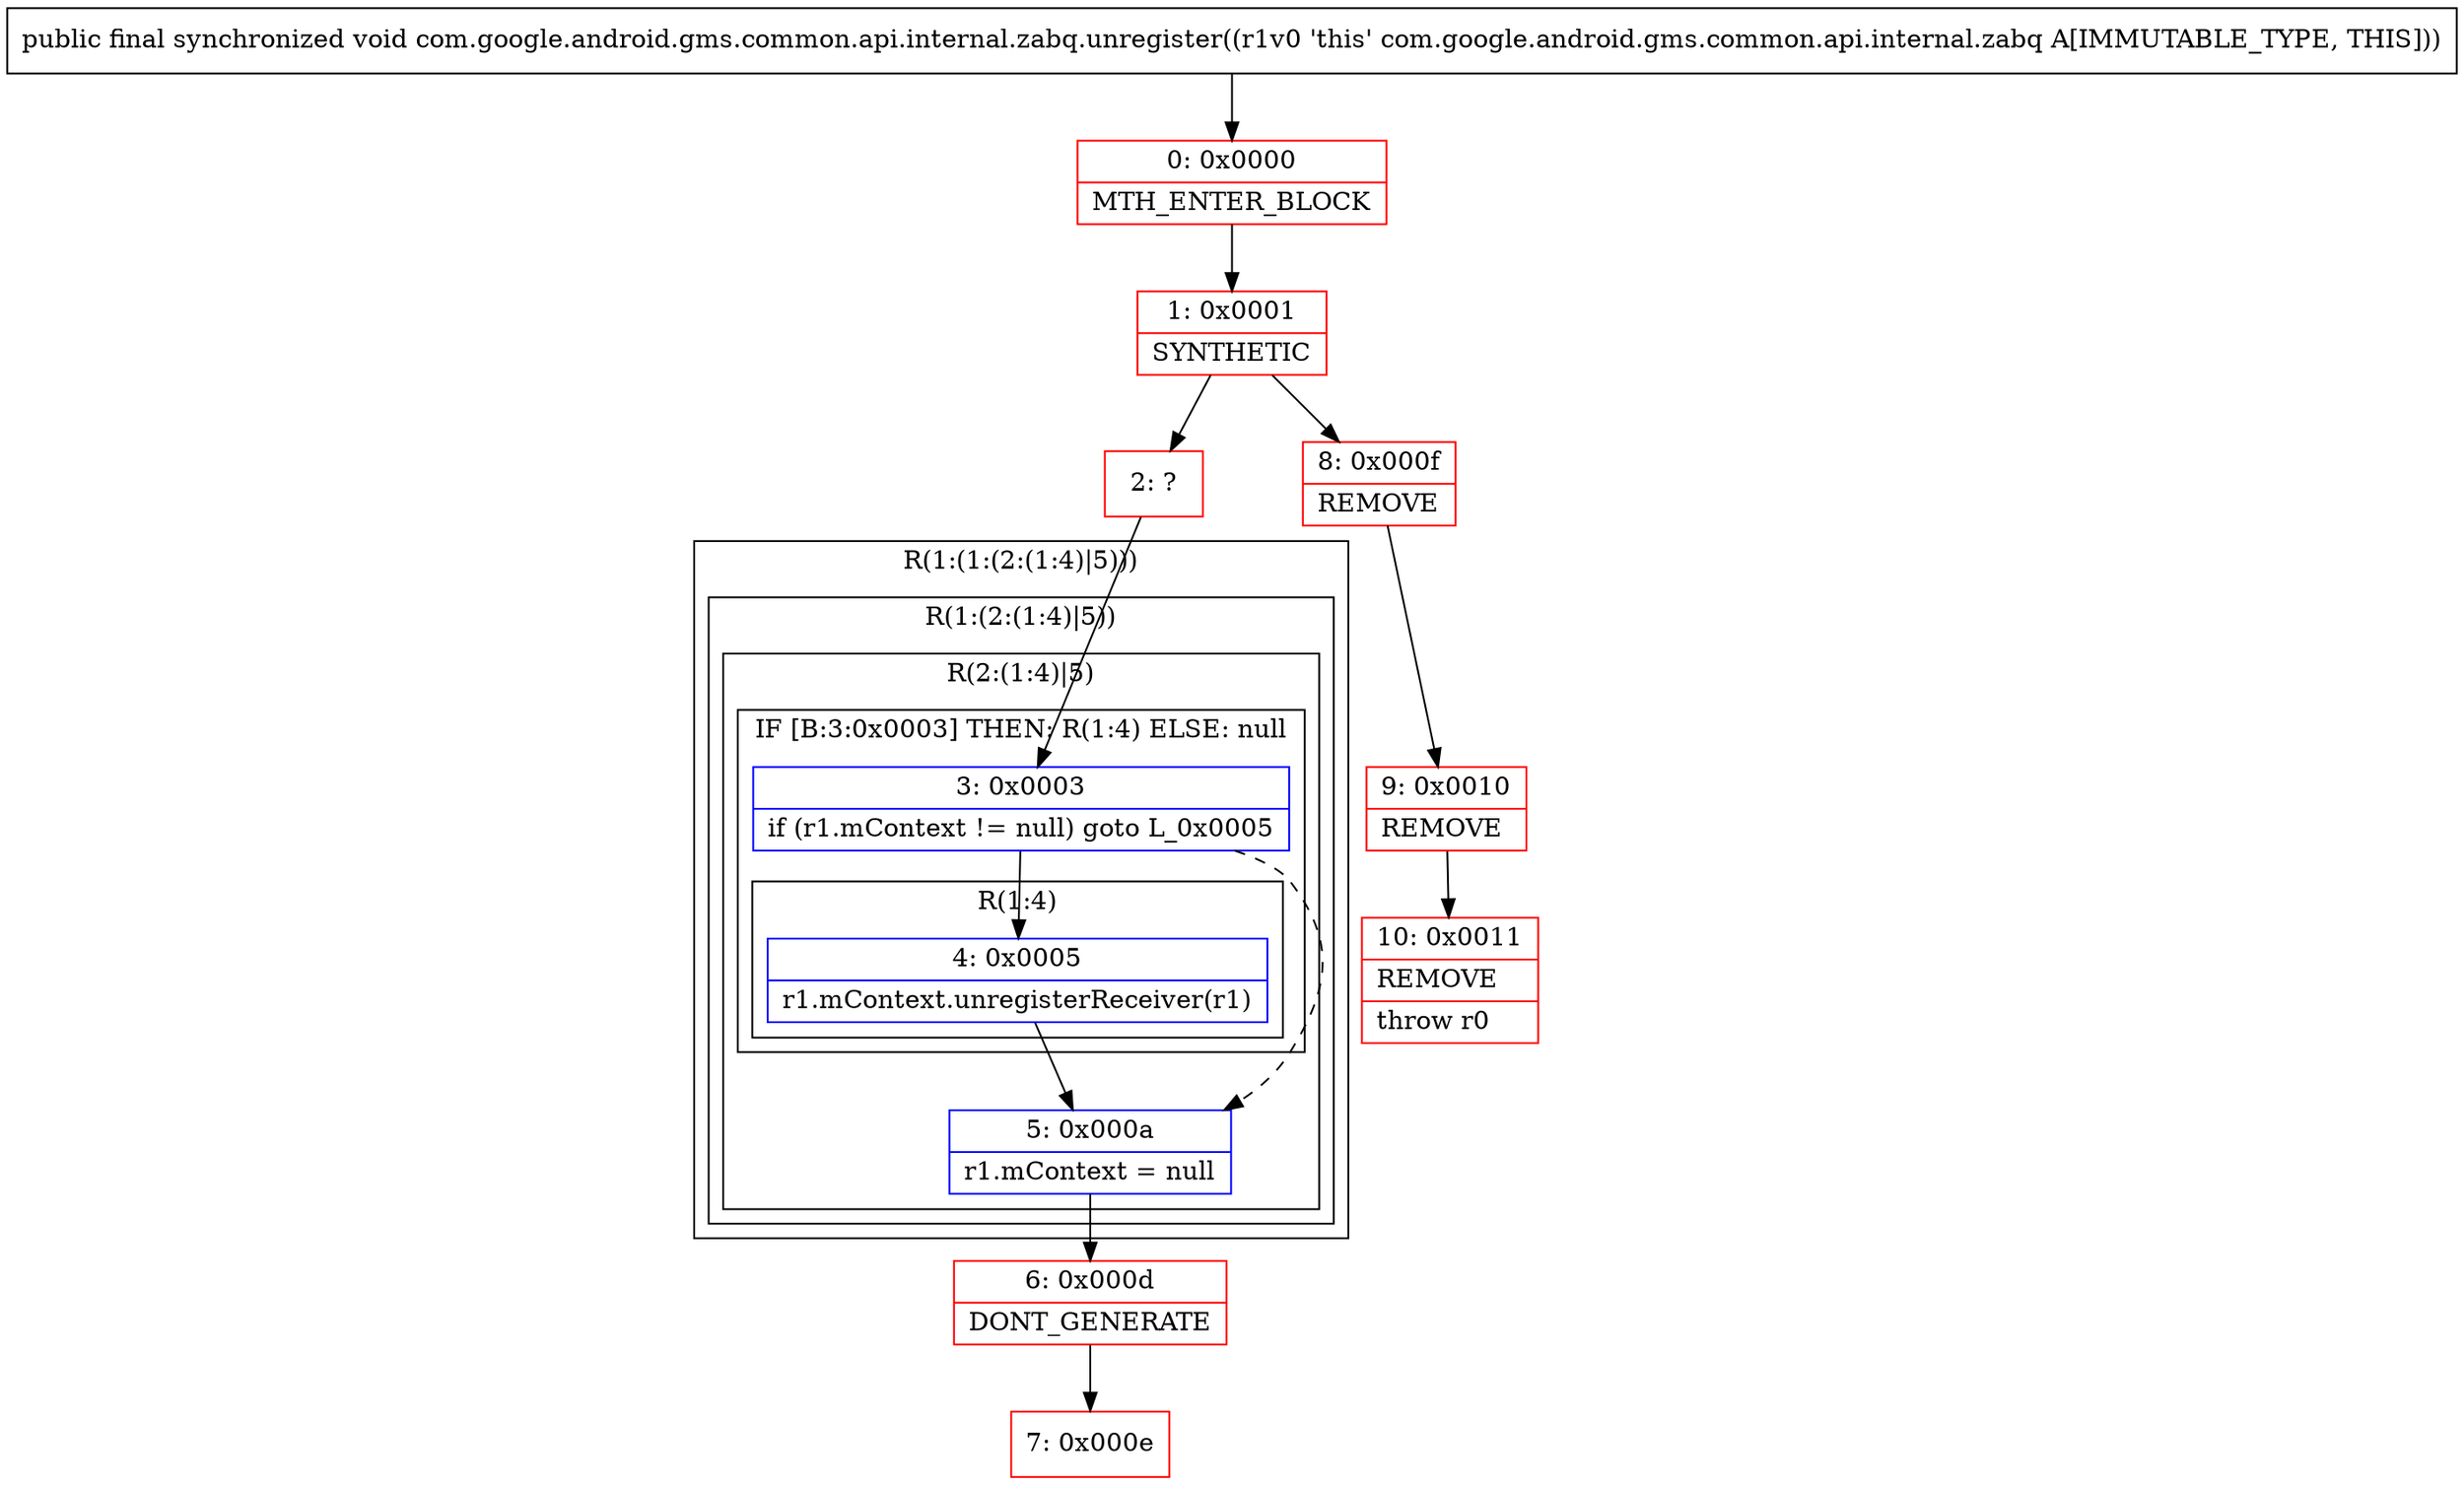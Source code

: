 digraph "CFG forcom.google.android.gms.common.api.internal.zabq.unregister()V" {
subgraph cluster_Region_1432738522 {
label = "R(1:(1:(2:(1:4)|5)))";
node [shape=record,color=blue];
subgraph cluster_Region_1703914948 {
label = "R(1:(2:(1:4)|5))";
node [shape=record,color=blue];
subgraph cluster_Region_556035933 {
label = "R(2:(1:4)|5)";
node [shape=record,color=blue];
subgraph cluster_IfRegion_1393761094 {
label = "IF [B:3:0x0003] THEN: R(1:4) ELSE: null";
node [shape=record,color=blue];
Node_3 [shape=record,label="{3\:\ 0x0003|if (r1.mContext != null) goto L_0x0005\l}"];
subgraph cluster_Region_677099764 {
label = "R(1:4)";
node [shape=record,color=blue];
Node_4 [shape=record,label="{4\:\ 0x0005|r1.mContext.unregisterReceiver(r1)\l}"];
}
}
Node_5 [shape=record,label="{5\:\ 0x000a|r1.mContext = null\l}"];
}
}
}
Node_0 [shape=record,color=red,label="{0\:\ 0x0000|MTH_ENTER_BLOCK\l}"];
Node_1 [shape=record,color=red,label="{1\:\ 0x0001|SYNTHETIC\l}"];
Node_2 [shape=record,color=red,label="{2\:\ ?}"];
Node_6 [shape=record,color=red,label="{6\:\ 0x000d|DONT_GENERATE\l}"];
Node_7 [shape=record,color=red,label="{7\:\ 0x000e}"];
Node_8 [shape=record,color=red,label="{8\:\ 0x000f|REMOVE\l}"];
Node_9 [shape=record,color=red,label="{9\:\ 0x0010|REMOVE\l}"];
Node_10 [shape=record,color=red,label="{10\:\ 0x0011|REMOVE\l|throw r0\l}"];
MethodNode[shape=record,label="{public final synchronized void com.google.android.gms.common.api.internal.zabq.unregister((r1v0 'this' com.google.android.gms.common.api.internal.zabq A[IMMUTABLE_TYPE, THIS])) }"];
MethodNode -> Node_0;
Node_3 -> Node_4;
Node_3 -> Node_5[style=dashed];
Node_4 -> Node_5;
Node_5 -> Node_6;
Node_0 -> Node_1;
Node_1 -> Node_2;
Node_1 -> Node_8;
Node_2 -> Node_3;
Node_6 -> Node_7;
Node_8 -> Node_9;
Node_9 -> Node_10;
}

